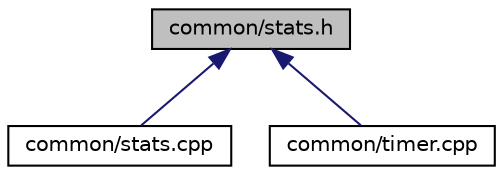 digraph "common/stats.h"
{
  edge [fontname="Helvetica",fontsize="10",labelfontname="Helvetica",labelfontsize="10"];
  node [fontname="Helvetica",fontsize="10",shape=record];
  Node1 [label="common/stats.h",height=0.2,width=0.4,color="black", fillcolor="grey75", style="filled" fontcolor="black"];
  Node1 -> Node2 [dir="back",color="midnightblue",fontsize="10",style="solid",fontname="Helvetica"];
  Node2 [label="common/stats.cpp",height=0.2,width=0.4,color="black", fillcolor="white", style="filled",URL="$stats_8cpp.html",tooltip="Utilities for recording statistics. "];
  Node1 -> Node3 [dir="back",color="midnightblue",fontsize="10",style="solid",fontname="Helvetica"];
  Node3 [label="common/timer.cpp",height=0.2,width=0.4,color="black", fillcolor="white", style="filled",URL="$common_2timer_8cpp.html",tooltip="Utilities to simplify profiling. "];
}
